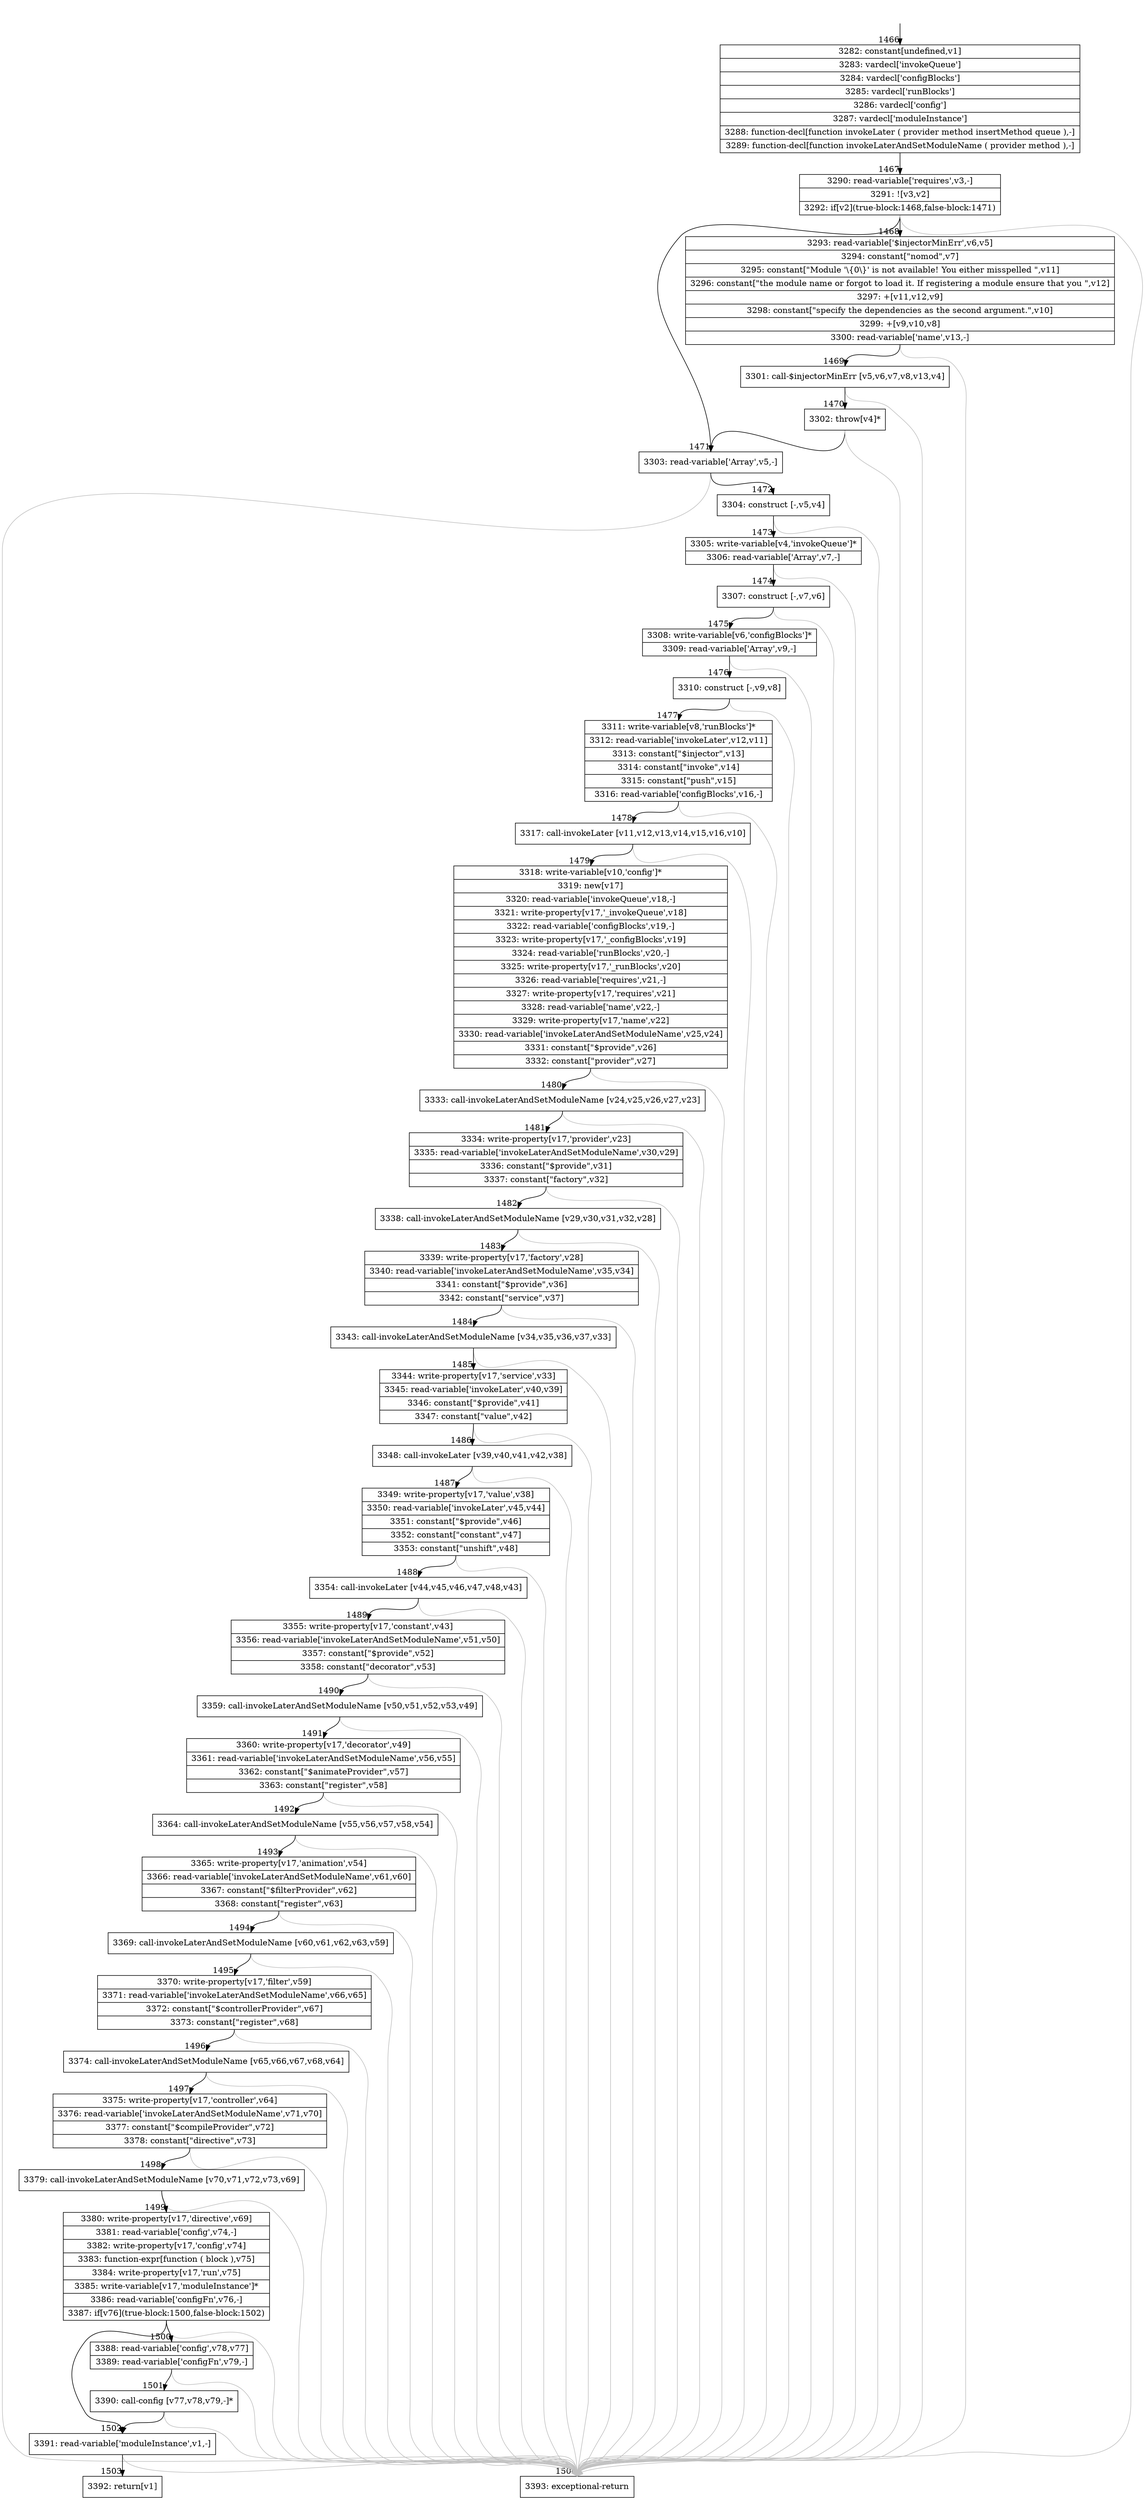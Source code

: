 digraph {
rankdir="TD"
BB_entry108[shape=none,label=""];
BB_entry108 -> BB1466 [tailport=s, headport=n, headlabel="    1466"]
BB1466 [shape=record label="{3282: constant[undefined,v1]|3283: vardecl['invokeQueue']|3284: vardecl['configBlocks']|3285: vardecl['runBlocks']|3286: vardecl['config']|3287: vardecl['moduleInstance']|3288: function-decl[function invokeLater ( provider method insertMethod queue ),-]|3289: function-decl[function invokeLaterAndSetModuleName ( provider method ),-]}" ] 
BB1466 -> BB1467 [tailport=s, headport=n, headlabel="      1467"]
BB1467 [shape=record label="{3290: read-variable['requires',v3,-]|3291: ![v3,v2]|3292: if[v2](true-block:1468,false-block:1471)}" ] 
BB1467 -> BB1468 [tailport=s, headport=n, headlabel="      1468"]
BB1467 -> BB1471 [tailport=s, headport=n, headlabel="      1471"]
BB1467 -> BB1504 [tailport=s, headport=n, color=gray, headlabel="      1504"]
BB1468 [shape=record label="{3293: read-variable['$injectorMinErr',v6,v5]|3294: constant[\"nomod\",v7]|3295: constant[\"Module '\\\{0\\\}' is not available! You either misspelled \",v11]|3296: constant[\"the module name or forgot to load it. If registering a module ensure that you \",v12]|3297: +[v11,v12,v9]|3298: constant[\"specify the dependencies as the second argument.\",v10]|3299: +[v9,v10,v8]|3300: read-variable['name',v13,-]}" ] 
BB1468 -> BB1469 [tailport=s, headport=n, headlabel="      1469"]
BB1468 -> BB1504 [tailport=s, headport=n, color=gray]
BB1469 [shape=record label="{3301: call-$injectorMinErr [v5,v6,v7,v8,v13,v4]}" ] 
BB1469 -> BB1470 [tailport=s, headport=n, headlabel="      1470"]
BB1469 -> BB1504 [tailport=s, headport=n, color=gray]
BB1470 [shape=record label="{3302: throw[v4]*}" ] 
BB1470 -> BB1471 [tailport=s, headport=n]
BB1470 -> BB1504 [tailport=s, headport=n, color=gray]
BB1471 [shape=record label="{3303: read-variable['Array',v5,-]}" ] 
BB1471 -> BB1472 [tailport=s, headport=n, headlabel="      1472"]
BB1471 -> BB1504 [tailport=s, headport=n, color=gray]
BB1472 [shape=record label="{3304: construct [-,v5,v4]}" ] 
BB1472 -> BB1473 [tailport=s, headport=n, headlabel="      1473"]
BB1472 -> BB1504 [tailport=s, headport=n, color=gray]
BB1473 [shape=record label="{3305: write-variable[v4,'invokeQueue']*|3306: read-variable['Array',v7,-]}" ] 
BB1473 -> BB1474 [tailport=s, headport=n, headlabel="      1474"]
BB1473 -> BB1504 [tailport=s, headport=n, color=gray]
BB1474 [shape=record label="{3307: construct [-,v7,v6]}" ] 
BB1474 -> BB1475 [tailport=s, headport=n, headlabel="      1475"]
BB1474 -> BB1504 [tailport=s, headport=n, color=gray]
BB1475 [shape=record label="{3308: write-variable[v6,'configBlocks']*|3309: read-variable['Array',v9,-]}" ] 
BB1475 -> BB1476 [tailport=s, headport=n, headlabel="      1476"]
BB1475 -> BB1504 [tailport=s, headport=n, color=gray]
BB1476 [shape=record label="{3310: construct [-,v9,v8]}" ] 
BB1476 -> BB1477 [tailport=s, headport=n, headlabel="      1477"]
BB1476 -> BB1504 [tailport=s, headport=n, color=gray]
BB1477 [shape=record label="{3311: write-variable[v8,'runBlocks']*|3312: read-variable['invokeLater',v12,v11]|3313: constant[\"$injector\",v13]|3314: constant[\"invoke\",v14]|3315: constant[\"push\",v15]|3316: read-variable['configBlocks',v16,-]}" ] 
BB1477 -> BB1478 [tailport=s, headport=n, headlabel="      1478"]
BB1477 -> BB1504 [tailport=s, headport=n, color=gray]
BB1478 [shape=record label="{3317: call-invokeLater [v11,v12,v13,v14,v15,v16,v10]}" ] 
BB1478 -> BB1479 [tailport=s, headport=n, headlabel="      1479"]
BB1478 -> BB1504 [tailport=s, headport=n, color=gray]
BB1479 [shape=record label="{3318: write-variable[v10,'config']*|3319: new[v17]|3320: read-variable['invokeQueue',v18,-]|3321: write-property[v17,'_invokeQueue',v18]|3322: read-variable['configBlocks',v19,-]|3323: write-property[v17,'_configBlocks',v19]|3324: read-variable['runBlocks',v20,-]|3325: write-property[v17,'_runBlocks',v20]|3326: read-variable['requires',v21,-]|3327: write-property[v17,'requires',v21]|3328: read-variable['name',v22,-]|3329: write-property[v17,'name',v22]|3330: read-variable['invokeLaterAndSetModuleName',v25,v24]|3331: constant[\"$provide\",v26]|3332: constant[\"provider\",v27]}" ] 
BB1479 -> BB1480 [tailport=s, headport=n, headlabel="      1480"]
BB1479 -> BB1504 [tailport=s, headport=n, color=gray]
BB1480 [shape=record label="{3333: call-invokeLaterAndSetModuleName [v24,v25,v26,v27,v23]}" ] 
BB1480 -> BB1481 [tailport=s, headport=n, headlabel="      1481"]
BB1480 -> BB1504 [tailport=s, headport=n, color=gray]
BB1481 [shape=record label="{3334: write-property[v17,'provider',v23]|3335: read-variable['invokeLaterAndSetModuleName',v30,v29]|3336: constant[\"$provide\",v31]|3337: constant[\"factory\",v32]}" ] 
BB1481 -> BB1482 [tailport=s, headport=n, headlabel="      1482"]
BB1481 -> BB1504 [tailport=s, headport=n, color=gray]
BB1482 [shape=record label="{3338: call-invokeLaterAndSetModuleName [v29,v30,v31,v32,v28]}" ] 
BB1482 -> BB1483 [tailport=s, headport=n, headlabel="      1483"]
BB1482 -> BB1504 [tailport=s, headport=n, color=gray]
BB1483 [shape=record label="{3339: write-property[v17,'factory',v28]|3340: read-variable['invokeLaterAndSetModuleName',v35,v34]|3341: constant[\"$provide\",v36]|3342: constant[\"service\",v37]}" ] 
BB1483 -> BB1484 [tailport=s, headport=n, headlabel="      1484"]
BB1483 -> BB1504 [tailport=s, headport=n, color=gray]
BB1484 [shape=record label="{3343: call-invokeLaterAndSetModuleName [v34,v35,v36,v37,v33]}" ] 
BB1484 -> BB1485 [tailport=s, headport=n, headlabel="      1485"]
BB1484 -> BB1504 [tailport=s, headport=n, color=gray]
BB1485 [shape=record label="{3344: write-property[v17,'service',v33]|3345: read-variable['invokeLater',v40,v39]|3346: constant[\"$provide\",v41]|3347: constant[\"value\",v42]}" ] 
BB1485 -> BB1486 [tailport=s, headport=n, headlabel="      1486"]
BB1485 -> BB1504 [tailport=s, headport=n, color=gray]
BB1486 [shape=record label="{3348: call-invokeLater [v39,v40,v41,v42,v38]}" ] 
BB1486 -> BB1487 [tailport=s, headport=n, headlabel="      1487"]
BB1486 -> BB1504 [tailport=s, headport=n, color=gray]
BB1487 [shape=record label="{3349: write-property[v17,'value',v38]|3350: read-variable['invokeLater',v45,v44]|3351: constant[\"$provide\",v46]|3352: constant[\"constant\",v47]|3353: constant[\"unshift\",v48]}" ] 
BB1487 -> BB1488 [tailport=s, headport=n, headlabel="      1488"]
BB1487 -> BB1504 [tailport=s, headport=n, color=gray]
BB1488 [shape=record label="{3354: call-invokeLater [v44,v45,v46,v47,v48,v43]}" ] 
BB1488 -> BB1489 [tailport=s, headport=n, headlabel="      1489"]
BB1488 -> BB1504 [tailport=s, headport=n, color=gray]
BB1489 [shape=record label="{3355: write-property[v17,'constant',v43]|3356: read-variable['invokeLaterAndSetModuleName',v51,v50]|3357: constant[\"$provide\",v52]|3358: constant[\"decorator\",v53]}" ] 
BB1489 -> BB1490 [tailport=s, headport=n, headlabel="      1490"]
BB1489 -> BB1504 [tailport=s, headport=n, color=gray]
BB1490 [shape=record label="{3359: call-invokeLaterAndSetModuleName [v50,v51,v52,v53,v49]}" ] 
BB1490 -> BB1491 [tailport=s, headport=n, headlabel="      1491"]
BB1490 -> BB1504 [tailport=s, headport=n, color=gray]
BB1491 [shape=record label="{3360: write-property[v17,'decorator',v49]|3361: read-variable['invokeLaterAndSetModuleName',v56,v55]|3362: constant[\"$animateProvider\",v57]|3363: constant[\"register\",v58]}" ] 
BB1491 -> BB1492 [tailport=s, headport=n, headlabel="      1492"]
BB1491 -> BB1504 [tailport=s, headport=n, color=gray]
BB1492 [shape=record label="{3364: call-invokeLaterAndSetModuleName [v55,v56,v57,v58,v54]}" ] 
BB1492 -> BB1493 [tailport=s, headport=n, headlabel="      1493"]
BB1492 -> BB1504 [tailport=s, headport=n, color=gray]
BB1493 [shape=record label="{3365: write-property[v17,'animation',v54]|3366: read-variable['invokeLaterAndSetModuleName',v61,v60]|3367: constant[\"$filterProvider\",v62]|3368: constant[\"register\",v63]}" ] 
BB1493 -> BB1494 [tailport=s, headport=n, headlabel="      1494"]
BB1493 -> BB1504 [tailport=s, headport=n, color=gray]
BB1494 [shape=record label="{3369: call-invokeLaterAndSetModuleName [v60,v61,v62,v63,v59]}" ] 
BB1494 -> BB1495 [tailport=s, headport=n, headlabel="      1495"]
BB1494 -> BB1504 [tailport=s, headport=n, color=gray]
BB1495 [shape=record label="{3370: write-property[v17,'filter',v59]|3371: read-variable['invokeLaterAndSetModuleName',v66,v65]|3372: constant[\"$controllerProvider\",v67]|3373: constant[\"register\",v68]}" ] 
BB1495 -> BB1496 [tailport=s, headport=n, headlabel="      1496"]
BB1495 -> BB1504 [tailport=s, headport=n, color=gray]
BB1496 [shape=record label="{3374: call-invokeLaterAndSetModuleName [v65,v66,v67,v68,v64]}" ] 
BB1496 -> BB1497 [tailport=s, headport=n, headlabel="      1497"]
BB1496 -> BB1504 [tailport=s, headport=n, color=gray]
BB1497 [shape=record label="{3375: write-property[v17,'controller',v64]|3376: read-variable['invokeLaterAndSetModuleName',v71,v70]|3377: constant[\"$compileProvider\",v72]|3378: constant[\"directive\",v73]}" ] 
BB1497 -> BB1498 [tailport=s, headport=n, headlabel="      1498"]
BB1497 -> BB1504 [tailport=s, headport=n, color=gray]
BB1498 [shape=record label="{3379: call-invokeLaterAndSetModuleName [v70,v71,v72,v73,v69]}" ] 
BB1498 -> BB1499 [tailport=s, headport=n, headlabel="      1499"]
BB1498 -> BB1504 [tailport=s, headport=n, color=gray]
BB1499 [shape=record label="{3380: write-property[v17,'directive',v69]|3381: read-variable['config',v74,-]|3382: write-property[v17,'config',v74]|3383: function-expr[function ( block ),v75]|3384: write-property[v17,'run',v75]|3385: write-variable[v17,'moduleInstance']*|3386: read-variable['configFn',v76,-]|3387: if[v76](true-block:1500,false-block:1502)}" ] 
BB1499 -> BB1500 [tailport=s, headport=n, headlabel="      1500"]
BB1499 -> BB1502 [tailport=s, headport=n, headlabel="      1502"]
BB1499 -> BB1504 [tailport=s, headport=n, color=gray]
BB1500 [shape=record label="{3388: read-variable['config',v78,v77]|3389: read-variable['configFn',v79,-]}" ] 
BB1500 -> BB1501 [tailport=s, headport=n, headlabel="      1501"]
BB1500 -> BB1504 [tailport=s, headport=n, color=gray]
BB1501 [shape=record label="{3390: call-config [v77,v78,v79,-]*}" ] 
BB1501 -> BB1502 [tailport=s, headport=n]
BB1501 -> BB1504 [tailport=s, headport=n, color=gray]
BB1502 [shape=record label="{3391: read-variable['moduleInstance',v1,-]}" ] 
BB1502 -> BB1503 [tailport=s, headport=n, headlabel="      1503"]
BB1502 -> BB1504 [tailport=s, headport=n, color=gray]
BB1503 [shape=record label="{3392: return[v1]}" ] 
BB1504 [shape=record label="{3393: exceptional-return}" ] 
//#$~ 2207
}

